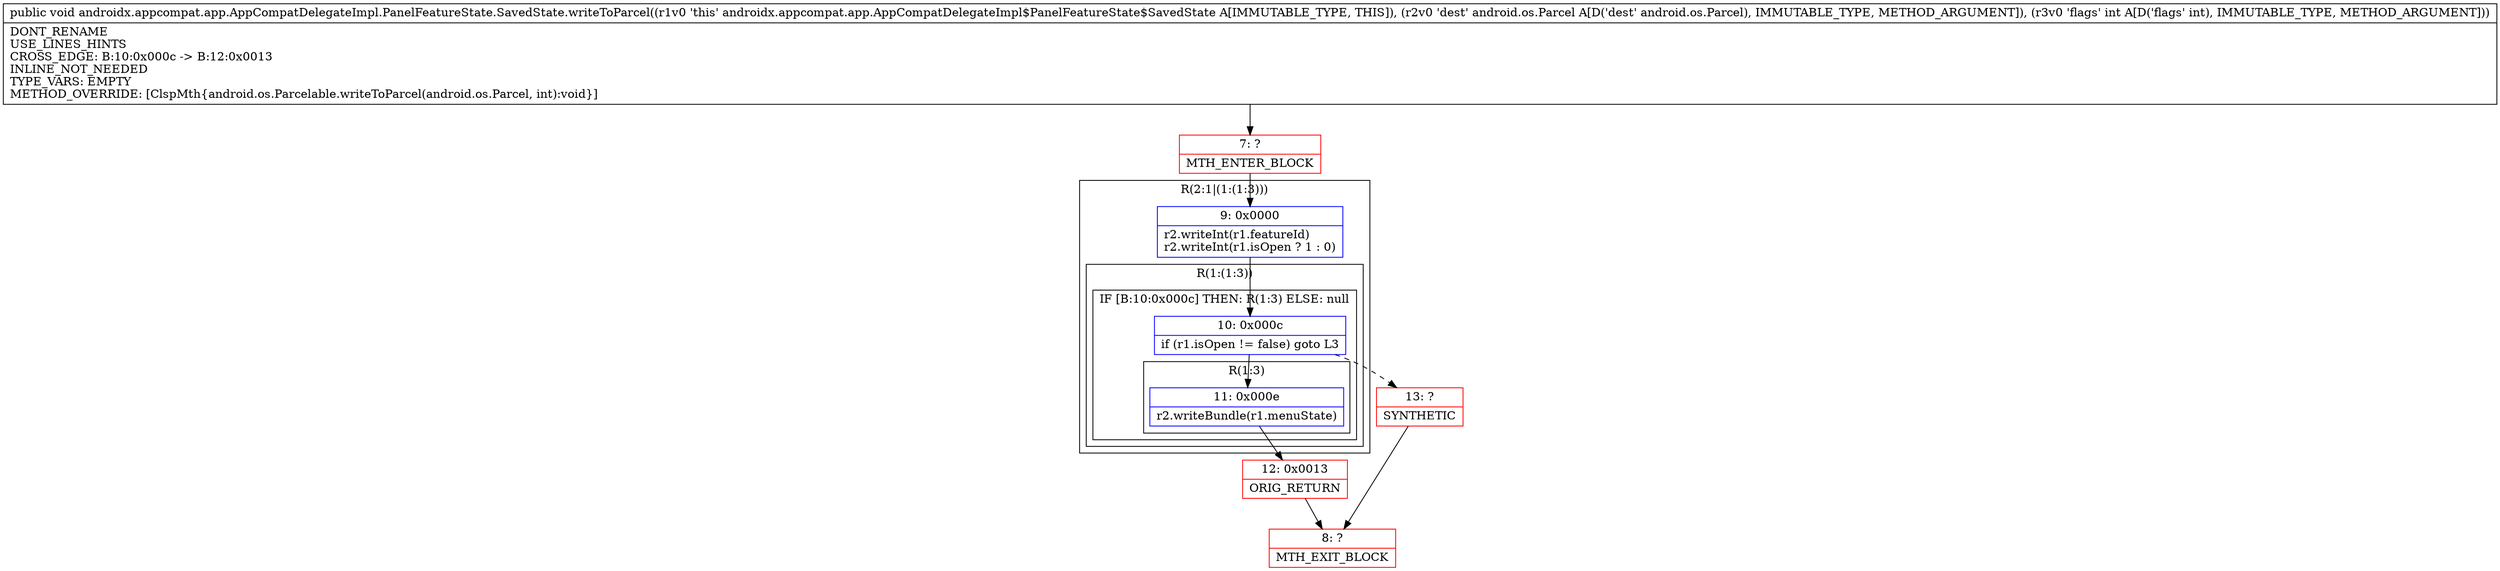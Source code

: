 digraph "CFG forandroidx.appcompat.app.AppCompatDelegateImpl.PanelFeatureState.SavedState.writeToParcel(Landroid\/os\/Parcel;I)V" {
subgraph cluster_Region_744152255 {
label = "R(2:1|(1:(1:3)))";
node [shape=record,color=blue];
Node_9 [shape=record,label="{9\:\ 0x0000|r2.writeInt(r1.featureId)\lr2.writeInt(r1.isOpen ? 1 : 0)\l}"];
subgraph cluster_Region_1255670195 {
label = "R(1:(1:3))";
node [shape=record,color=blue];
subgraph cluster_IfRegion_1729464897 {
label = "IF [B:10:0x000c] THEN: R(1:3) ELSE: null";
node [shape=record,color=blue];
Node_10 [shape=record,label="{10\:\ 0x000c|if (r1.isOpen != false) goto L3\l}"];
subgraph cluster_Region_1178385036 {
label = "R(1:3)";
node [shape=record,color=blue];
Node_11 [shape=record,label="{11\:\ 0x000e|r2.writeBundle(r1.menuState)\l}"];
}
}
}
}
Node_7 [shape=record,color=red,label="{7\:\ ?|MTH_ENTER_BLOCK\l}"];
Node_12 [shape=record,color=red,label="{12\:\ 0x0013|ORIG_RETURN\l}"];
Node_8 [shape=record,color=red,label="{8\:\ ?|MTH_EXIT_BLOCK\l}"];
Node_13 [shape=record,color=red,label="{13\:\ ?|SYNTHETIC\l}"];
MethodNode[shape=record,label="{public void androidx.appcompat.app.AppCompatDelegateImpl.PanelFeatureState.SavedState.writeToParcel((r1v0 'this' androidx.appcompat.app.AppCompatDelegateImpl$PanelFeatureState$SavedState A[IMMUTABLE_TYPE, THIS]), (r2v0 'dest' android.os.Parcel A[D('dest' android.os.Parcel), IMMUTABLE_TYPE, METHOD_ARGUMENT]), (r3v0 'flags' int A[D('flags' int), IMMUTABLE_TYPE, METHOD_ARGUMENT]))  | DONT_RENAME\lUSE_LINES_HINTS\lCROSS_EDGE: B:10:0x000c \-\> B:12:0x0013\lINLINE_NOT_NEEDED\lTYPE_VARS: EMPTY\lMETHOD_OVERRIDE: [ClspMth\{android.os.Parcelable.writeToParcel(android.os.Parcel, int):void\}]\l}"];
MethodNode -> Node_7;Node_9 -> Node_10;
Node_10 -> Node_11;
Node_10 -> Node_13[style=dashed];
Node_11 -> Node_12;
Node_7 -> Node_9;
Node_12 -> Node_8;
Node_13 -> Node_8;
}

